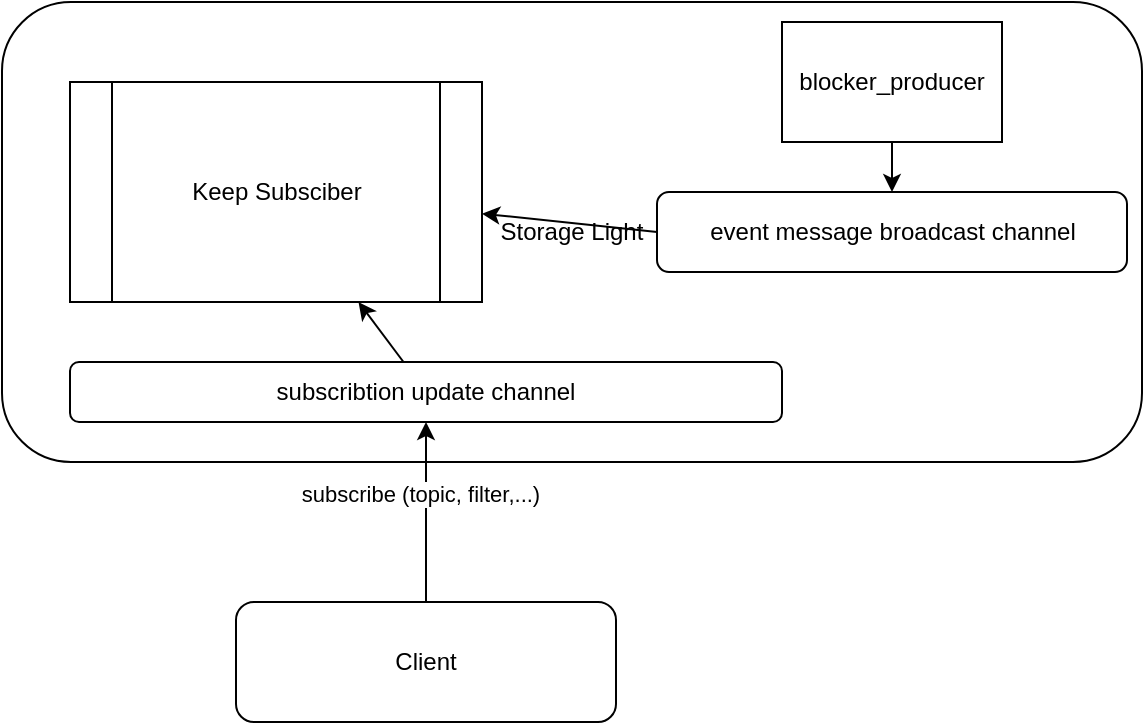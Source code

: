 <mxfile version="21.3.0" type="github">
  <diagram name="Page-1" id="BF-Fv4ZhZ8SuOgcZfIsq">
    <mxGraphModel dx="1049" dy="508" grid="1" gridSize="10" guides="1" tooltips="1" connect="1" arrows="1" fold="1" page="1" pageScale="1" pageWidth="827" pageHeight="1169" math="0" shadow="0">
      <root>
        <mxCell id="0" />
        <mxCell id="1" parent="0" />
        <mxCell id="ZZkEjoKqOmnS17jyRj9n-1" value="Storage Light" style="rounded=1;whiteSpace=wrap;html=1;" vertex="1" parent="1">
          <mxGeometry x="280" y="80" width="570" height="230" as="geometry" />
        </mxCell>
        <mxCell id="ZZkEjoKqOmnS17jyRj9n-2" value="Client" style="rounded=1;whiteSpace=wrap;html=1;" vertex="1" parent="1">
          <mxGeometry x="397" y="380" width="190" height="60" as="geometry" />
        </mxCell>
        <mxCell id="ZZkEjoKqOmnS17jyRj9n-3" value="" style="endArrow=classic;html=1;rounded=0;" edge="1" parent="1" source="ZZkEjoKqOmnS17jyRj9n-2" target="ZZkEjoKqOmnS17jyRj9n-5">
          <mxGeometry width="50" height="50" relative="1" as="geometry">
            <mxPoint x="220" y="240" as="sourcePoint" />
            <mxPoint x="270" y="190" as="targetPoint" />
          </mxGeometry>
        </mxCell>
        <mxCell id="ZZkEjoKqOmnS17jyRj9n-4" value="subscribe (topic, filter,...)" style="edgeLabel;html=1;align=center;verticalAlign=middle;resizable=0;points=[];" vertex="1" connectable="0" parent="ZZkEjoKqOmnS17jyRj9n-3">
          <mxGeometry x="0.204" y="3" relative="1" as="geometry">
            <mxPoint as="offset" />
          </mxGeometry>
        </mxCell>
        <mxCell id="ZZkEjoKqOmnS17jyRj9n-5" value="subscribtion update channel" style="rounded=1;whiteSpace=wrap;html=1;" vertex="1" parent="1">
          <mxGeometry x="314" y="260" width="356" height="30" as="geometry" />
        </mxCell>
        <mxCell id="ZZkEjoKqOmnS17jyRj9n-6" value="event message broadcast channel" style="rounded=1;whiteSpace=wrap;html=1;" vertex="1" parent="1">
          <mxGeometry x="607.5" y="175" width="235" height="40" as="geometry" />
        </mxCell>
        <mxCell id="ZZkEjoKqOmnS17jyRj9n-7" value="blocker_producer" style="rounded=0;whiteSpace=wrap;html=1;" vertex="1" parent="1">
          <mxGeometry x="670" y="90" width="110" height="60" as="geometry" />
        </mxCell>
        <mxCell id="ZZkEjoKqOmnS17jyRj9n-8" value="" style="endArrow=classic;html=1;rounded=0;" edge="1" parent="1" source="ZZkEjoKqOmnS17jyRj9n-7" target="ZZkEjoKqOmnS17jyRj9n-6">
          <mxGeometry width="50" height="50" relative="1" as="geometry">
            <mxPoint x="720" y="340" as="sourcePoint" />
            <mxPoint x="770" y="290" as="targetPoint" />
          </mxGeometry>
        </mxCell>
        <mxCell id="ZZkEjoKqOmnS17jyRj9n-9" value="Keep Subsciber" style="shape=process;whiteSpace=wrap;html=1;backgroundOutline=1;" vertex="1" parent="1">
          <mxGeometry x="314" y="120" width="206" height="110" as="geometry" />
        </mxCell>
        <mxCell id="ZZkEjoKqOmnS17jyRj9n-10" value="" style="endArrow=classic;html=1;rounded=0;" edge="1" parent="1" source="ZZkEjoKqOmnS17jyRj9n-5" target="ZZkEjoKqOmnS17jyRj9n-9">
          <mxGeometry width="50" height="50" relative="1" as="geometry">
            <mxPoint x="380" y="270" as="sourcePoint" />
            <mxPoint x="430" y="220" as="targetPoint" />
          </mxGeometry>
        </mxCell>
        <mxCell id="ZZkEjoKqOmnS17jyRj9n-11" value="" style="endArrow=classic;html=1;rounded=0;exitX=0;exitY=0.5;exitDx=0;exitDy=0;" edge="1" parent="1" source="ZZkEjoKqOmnS17jyRj9n-6" target="ZZkEjoKqOmnS17jyRj9n-9">
          <mxGeometry width="50" height="50" relative="1" as="geometry">
            <mxPoint x="520" y="190" as="sourcePoint" />
            <mxPoint x="570" y="140" as="targetPoint" />
          </mxGeometry>
        </mxCell>
      </root>
    </mxGraphModel>
  </diagram>
</mxfile>
